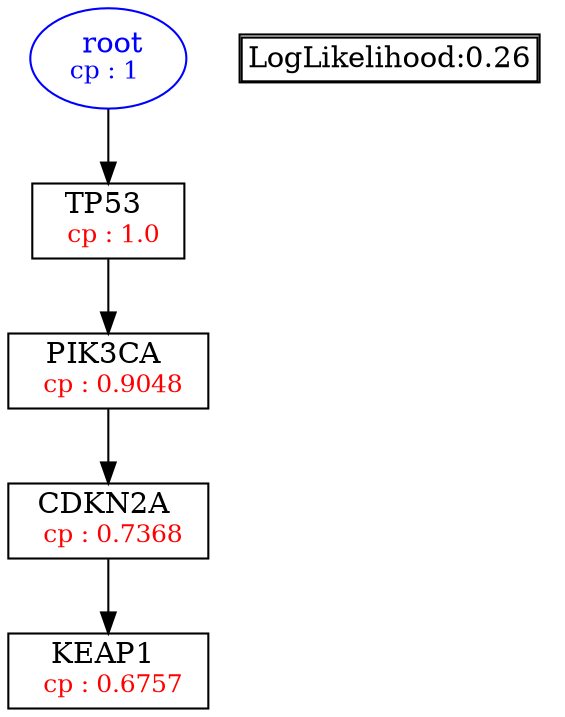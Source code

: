 digraph tree {
    "root" [label=<<font color='Blue'> root</font><br/><font color='Blue' POINT-SIZE='12'>cp : 1 </font>>, shape=oval, color=Blue];
    "S4" [label =<TP53 <br/> <font color='Red' POINT-SIZE='12'> cp : 1.0 </font>>, shape=box];
    "S1" [label =<PIK3CA <br/> <font color='Red' POINT-SIZE='12'> cp : 0.9048 </font>>, shape=box];
    "S2" [label =<CDKN2A <br/> <font color='Red' POINT-SIZE='12'> cp : 0.7368 </font>>, shape=box];
    "S3" [label =<KEAP1 <br/> <font color='Red' POINT-SIZE='12'> cp : 0.6757 </font>>, shape=box];
    "root" -> "S4";
    "S4" -> "S1";
    "S1" -> "S2";
    "S2" -> "S3";

    node[shape=plaintext]
    fontsize="10"
    struct1 [label=
    <<TABLE BORDER="1" CELLBORDER="1" CELLSPACING="0" >
    <TR><TD ALIGN="LEFT">LogLikelihood:0.26</TD></TR>
    </TABLE>>];

}
